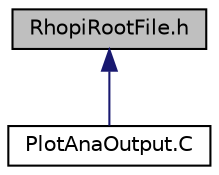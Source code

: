 digraph "RhopiRootFile.h"
{
  edge [fontname="Helvetica",fontsize="10",labelfontname="Helvetica",labelfontsize="10"];
  node [fontname="Helvetica",fontsize="10",shape=record];
  Node1 [label="RhopiRootFile.h",height=0.2,width=0.4,color="black", fillcolor="grey75", style="filled" fontcolor="black"];
  Node1 -> Node2 [dir="back",color="midnightblue",fontsize="10",style="solid",fontname="Helvetica"];
  Node2 [label="PlotAnaOutput.C",height=0.2,width=0.4,color="black", fillcolor="white", style="filled",URL="$PlotAnaOutput_8C.html"];
}
